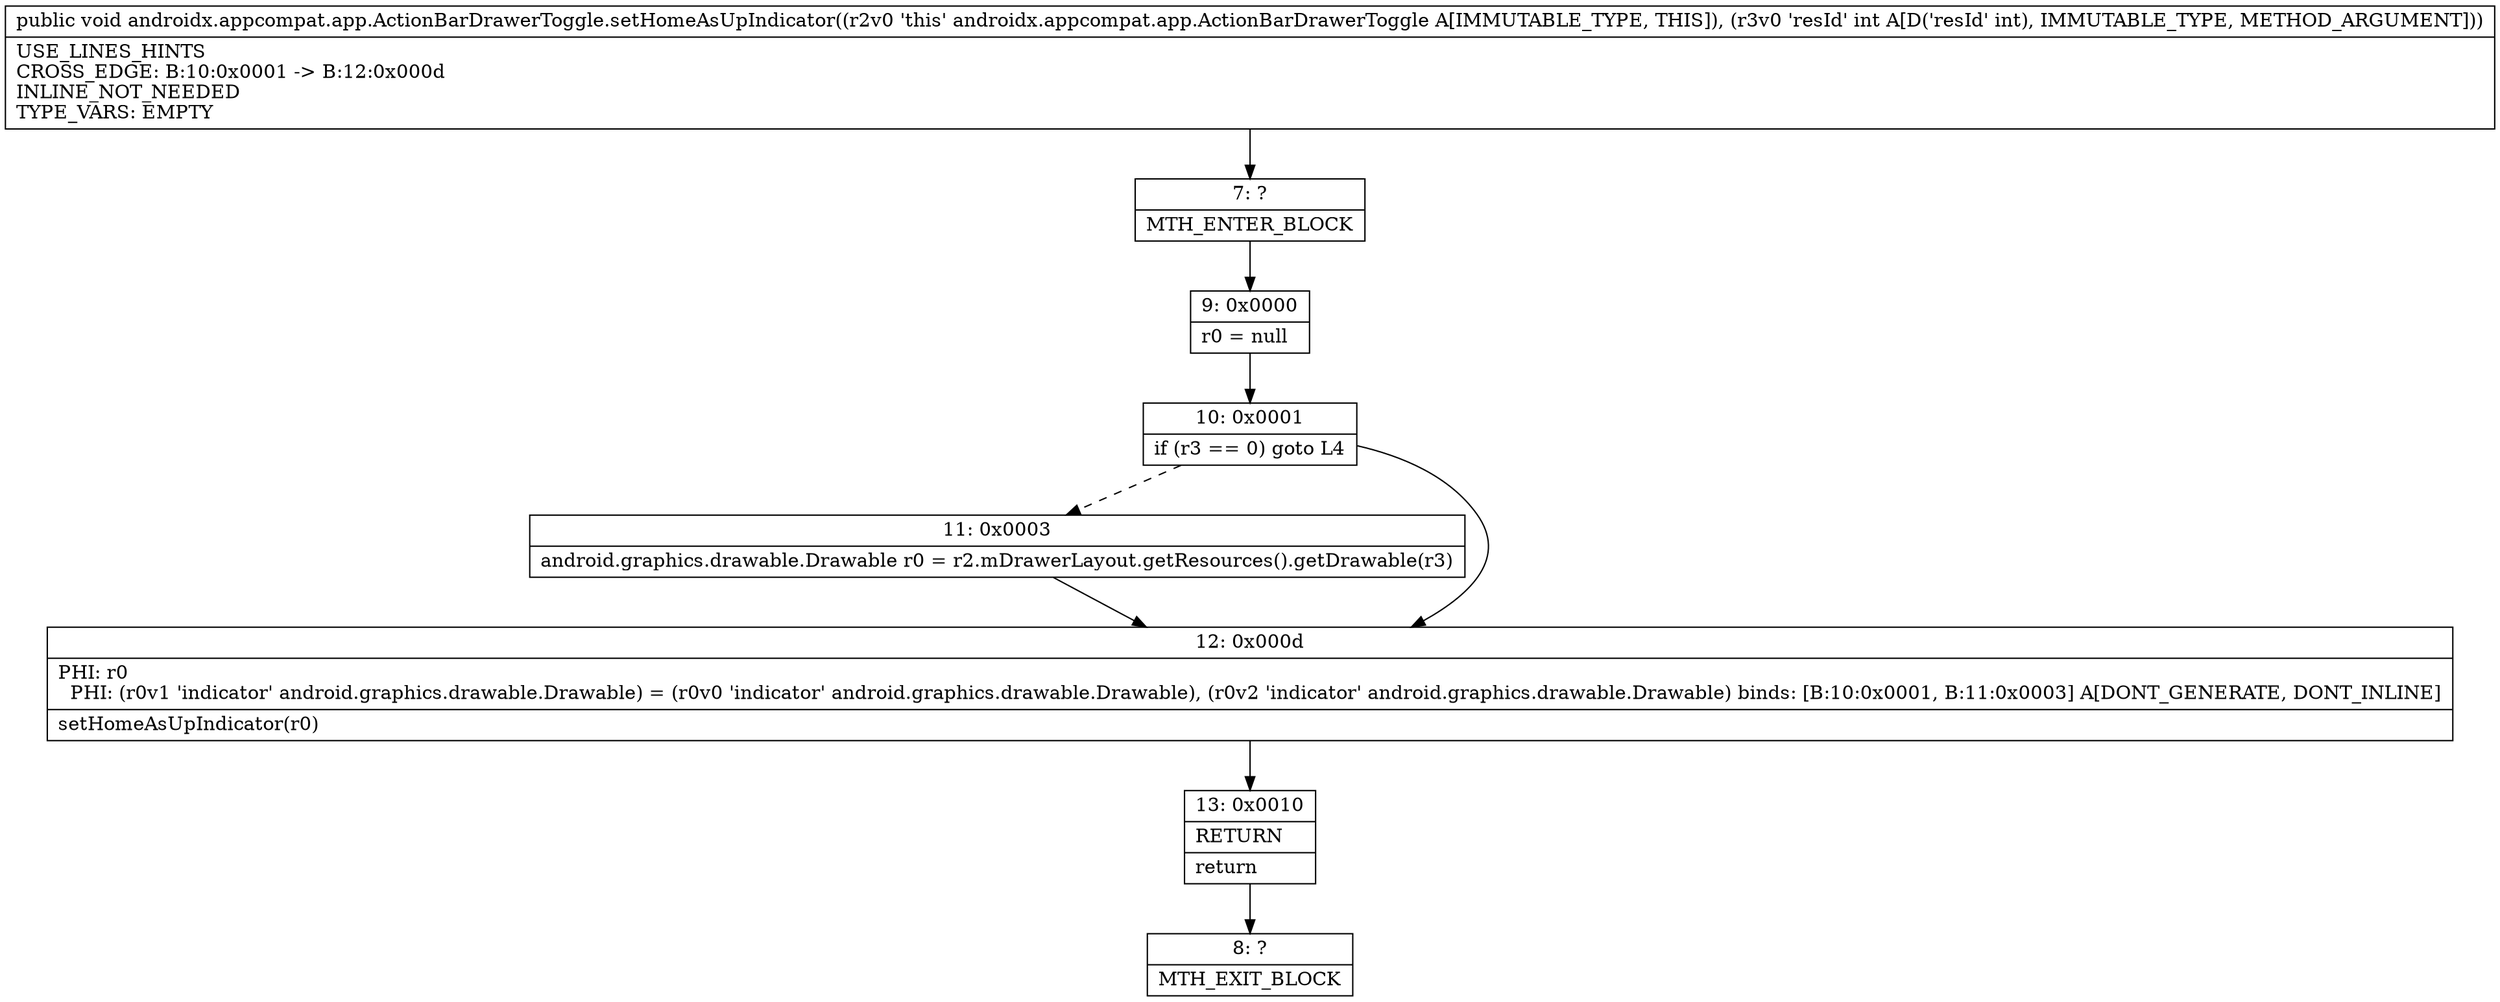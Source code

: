 digraph "CFG forandroidx.appcompat.app.ActionBarDrawerToggle.setHomeAsUpIndicator(I)V" {
Node_7 [shape=record,label="{7\:\ ?|MTH_ENTER_BLOCK\l}"];
Node_9 [shape=record,label="{9\:\ 0x0000|r0 = null\l}"];
Node_10 [shape=record,label="{10\:\ 0x0001|if (r3 == 0) goto L4\l}"];
Node_11 [shape=record,label="{11\:\ 0x0003|android.graphics.drawable.Drawable r0 = r2.mDrawerLayout.getResources().getDrawable(r3)\l}"];
Node_12 [shape=record,label="{12\:\ 0x000d|PHI: r0 \l  PHI: (r0v1 'indicator' android.graphics.drawable.Drawable) = (r0v0 'indicator' android.graphics.drawable.Drawable), (r0v2 'indicator' android.graphics.drawable.Drawable) binds: [B:10:0x0001, B:11:0x0003] A[DONT_GENERATE, DONT_INLINE]\l|setHomeAsUpIndicator(r0)\l}"];
Node_13 [shape=record,label="{13\:\ 0x0010|RETURN\l|return\l}"];
Node_8 [shape=record,label="{8\:\ ?|MTH_EXIT_BLOCK\l}"];
MethodNode[shape=record,label="{public void androidx.appcompat.app.ActionBarDrawerToggle.setHomeAsUpIndicator((r2v0 'this' androidx.appcompat.app.ActionBarDrawerToggle A[IMMUTABLE_TYPE, THIS]), (r3v0 'resId' int A[D('resId' int), IMMUTABLE_TYPE, METHOD_ARGUMENT]))  | USE_LINES_HINTS\lCROSS_EDGE: B:10:0x0001 \-\> B:12:0x000d\lINLINE_NOT_NEEDED\lTYPE_VARS: EMPTY\l}"];
MethodNode -> Node_7;Node_7 -> Node_9;
Node_9 -> Node_10;
Node_10 -> Node_11[style=dashed];
Node_10 -> Node_12;
Node_11 -> Node_12;
Node_12 -> Node_13;
Node_13 -> Node_8;
}

